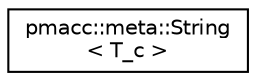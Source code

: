 digraph "Graphical Class Hierarchy"
{
 // LATEX_PDF_SIZE
  edge [fontname="Helvetica",fontsize="10",labelfontname="Helvetica",labelfontsize="10"];
  node [fontname="Helvetica",fontsize="10",shape=record];
  rankdir="LR";
  Node0 [label="pmacc::meta::String\l\< T_c \>",height=0.2,width=0.4,color="black", fillcolor="white", style="filled",URL="$structpmacc_1_1meta_1_1_string.html",tooltip="compile time string"];
}
